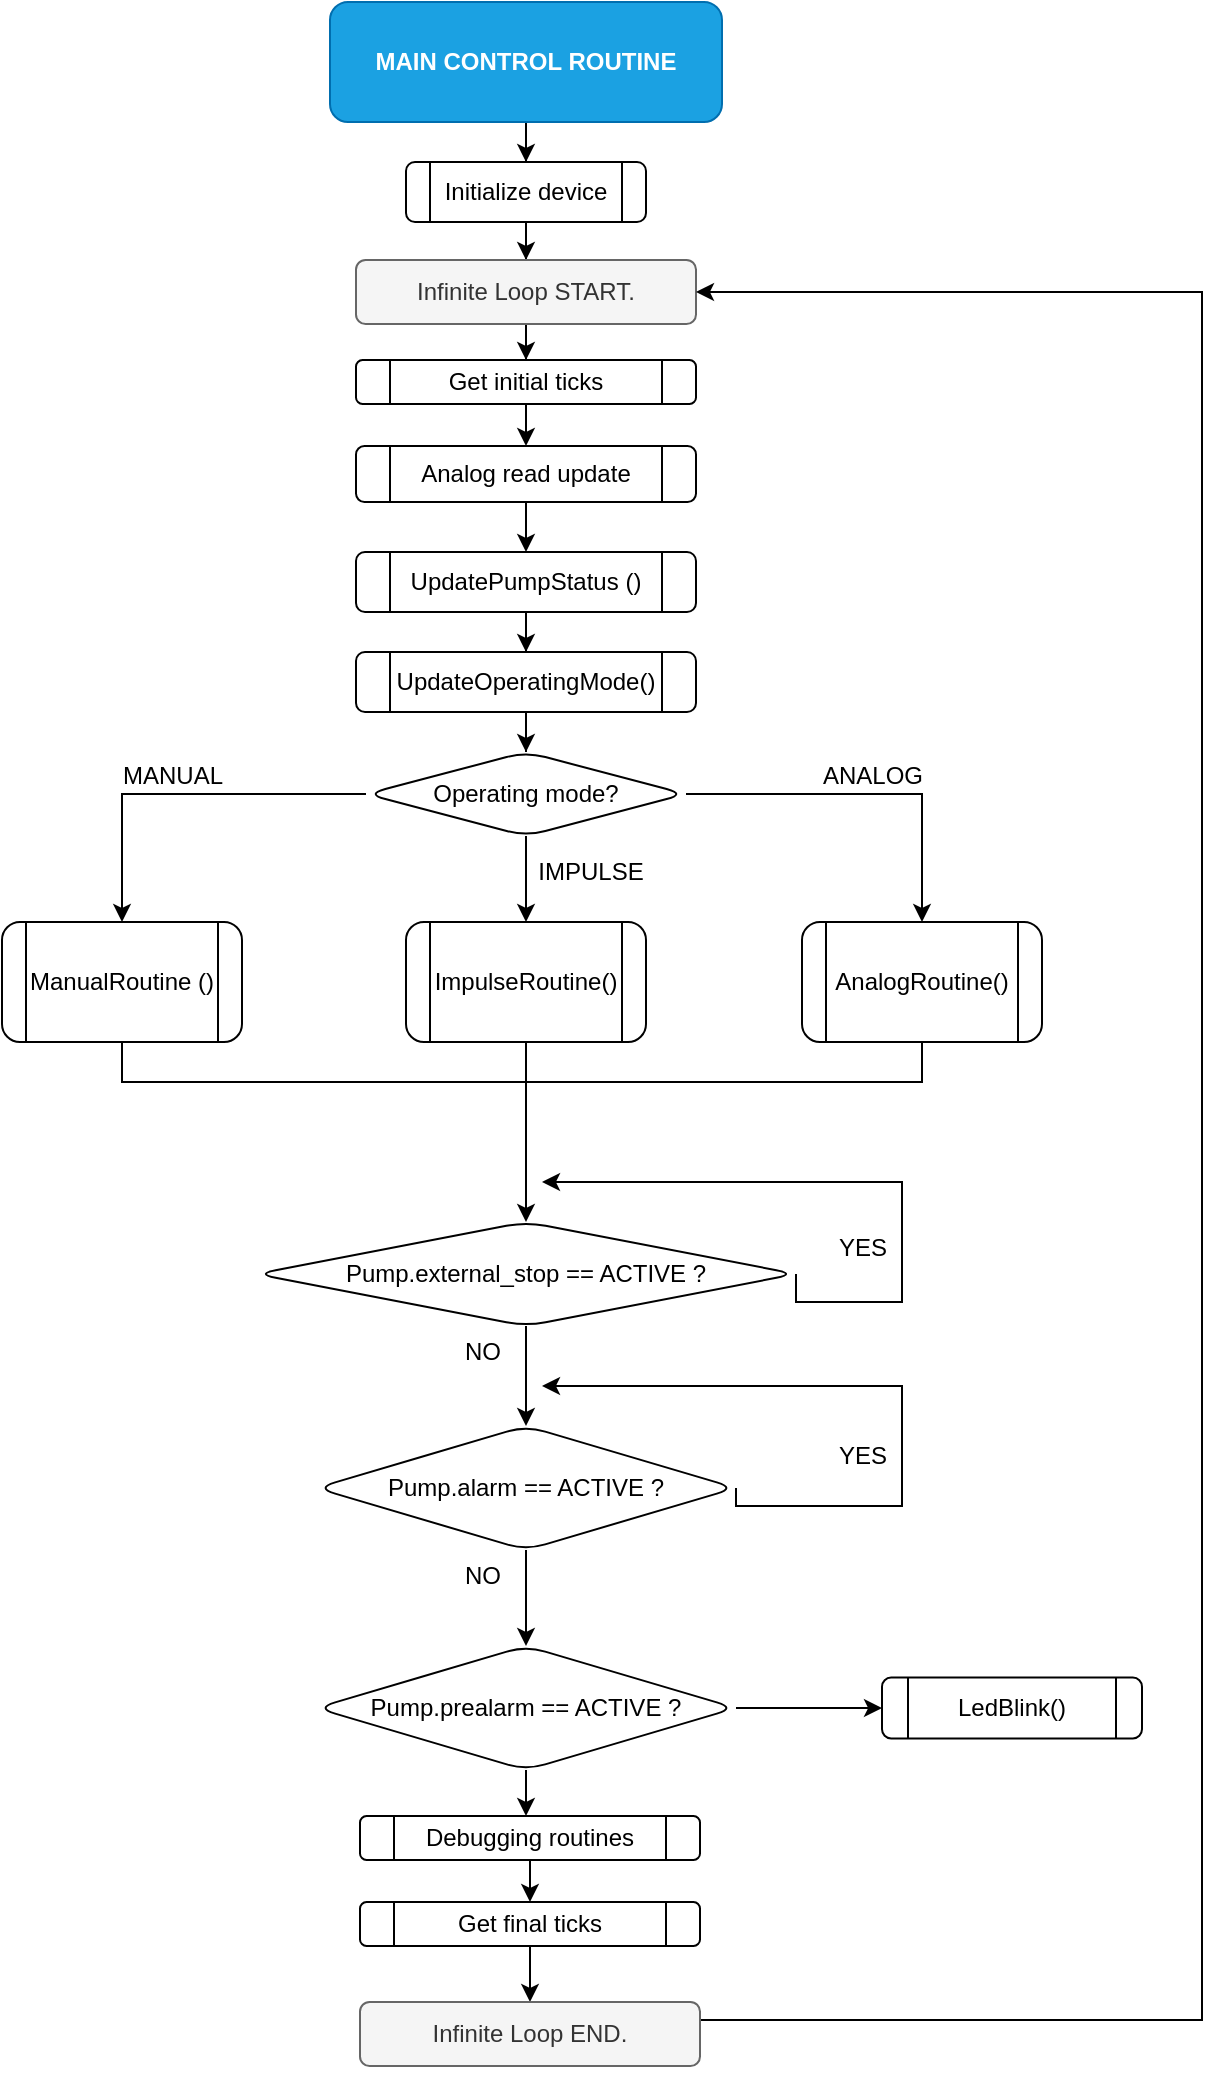 <mxfile version="24.9.1">
  <diagram name="Main_Control_Routine" id="GrvnrPJXnc8yTMUI44hV">
    <mxGraphModel dx="1434" dy="746" grid="1" gridSize="10" guides="1" tooltips="1" connect="1" arrows="1" fold="1" page="1" pageScale="1" pageWidth="827" pageHeight="1169" math="0" shadow="0">
      <root>
        <mxCell id="0" />
        <mxCell id="1" parent="0" />
        <mxCell id="hCrbw9FhNNtImvgFaIb2-7" value="" style="edgeStyle=orthogonalEdgeStyle;rounded=0;orthogonalLoop=1;jettySize=auto;html=1;" parent="1" source="hCrbw9FhNNtImvgFaIb2-1" target="hCrbw9FhNNtImvgFaIb2-6" edge="1">
          <mxGeometry relative="1" as="geometry" />
        </mxCell>
        <mxCell id="hCrbw9FhNNtImvgFaIb2-1" value="&lt;b&gt;MAIN CONTROL ROUTINE&lt;/b&gt;" style="rounded=1;whiteSpace=wrap;html=1;fillColor=#1ba1e2;strokeColor=#006EAF;fontColor=#ffffff;" parent="1" vertex="1">
          <mxGeometry x="284" y="23" width="196" height="60" as="geometry" />
        </mxCell>
        <mxCell id="hCrbw9FhNNtImvgFaIb2-11" value="" style="edgeStyle=orthogonalEdgeStyle;rounded=0;orthogonalLoop=1;jettySize=auto;html=1;" parent="1" source="hCrbw9FhNNtImvgFaIb2-6" target="hCrbw9FhNNtImvgFaIb2-10" edge="1">
          <mxGeometry relative="1" as="geometry" />
        </mxCell>
        <mxCell id="hCrbw9FhNNtImvgFaIb2-6" value="Initialize device" style="shape=process;whiteSpace=wrap;html=1;backgroundOutline=1;rounded=1;" parent="1" vertex="1">
          <mxGeometry x="322" y="103" width="120" height="30" as="geometry" />
        </mxCell>
        <mxCell id="hCrbw9FhNNtImvgFaIb2-13" value="" style="edgeStyle=orthogonalEdgeStyle;rounded=0;orthogonalLoop=1;jettySize=auto;html=1;" parent="1" source="hCrbw9FhNNtImvgFaIb2-10" target="hCrbw9FhNNtImvgFaIb2-12" edge="1">
          <mxGeometry relative="1" as="geometry" />
        </mxCell>
        <mxCell id="hCrbw9FhNNtImvgFaIb2-10" value="Infinite Loop&amp;nbsp;&lt;span style=&quot;background-color: initial;&quot;&gt;START.&lt;/span&gt;" style="rounded=1;whiteSpace=wrap;html=1;fillColor=#f5f5f5;fontColor=#333333;strokeColor=#666666;" parent="1" vertex="1">
          <mxGeometry x="297" y="152" width="170" height="32" as="geometry" />
        </mxCell>
        <mxCell id="hCrbw9FhNNtImvgFaIb2-15" value="" style="edgeStyle=orthogonalEdgeStyle;rounded=0;orthogonalLoop=1;jettySize=auto;html=1;" parent="1" source="hCrbw9FhNNtImvgFaIb2-12" target="hCrbw9FhNNtImvgFaIb2-14" edge="1">
          <mxGeometry relative="1" as="geometry" />
        </mxCell>
        <mxCell id="hCrbw9FhNNtImvgFaIb2-12" value="Get initial ticks" style="shape=process;whiteSpace=wrap;html=1;backgroundOutline=1;rounded=1;" parent="1" vertex="1">
          <mxGeometry x="297" y="202" width="170" height="22" as="geometry" />
        </mxCell>
        <mxCell id="hCrbw9FhNNtImvgFaIb2-17" value="" style="edgeStyle=orthogonalEdgeStyle;rounded=0;orthogonalLoop=1;jettySize=auto;html=1;" parent="1" source="hCrbw9FhNNtImvgFaIb2-14" target="hCrbw9FhNNtImvgFaIb2-16" edge="1">
          <mxGeometry relative="1" as="geometry" />
        </mxCell>
        <mxCell id="hCrbw9FhNNtImvgFaIb2-14" value="Analog read update" style="shape=process;whiteSpace=wrap;html=1;backgroundOutline=1;rounded=1;" parent="1" vertex="1">
          <mxGeometry x="297" y="245" width="170" height="28" as="geometry" />
        </mxCell>
        <mxCell id="hCrbw9FhNNtImvgFaIb2-21" value="" style="edgeStyle=orthogonalEdgeStyle;rounded=0;orthogonalLoop=1;jettySize=auto;html=1;" parent="1" source="hCrbw9FhNNtImvgFaIb2-16" target="hCrbw9FhNNtImvgFaIb2-20" edge="1">
          <mxGeometry relative="1" as="geometry" />
        </mxCell>
        <mxCell id="hCrbw9FhNNtImvgFaIb2-16" value="UpdatePumpStatus ()" style="shape=process;whiteSpace=wrap;html=1;backgroundOutline=1;rounded=1;" parent="1" vertex="1">
          <mxGeometry x="297" y="298" width="170" height="30" as="geometry" />
        </mxCell>
        <mxCell id="hCrbw9FhNNtImvgFaIb2-23" value="" style="edgeStyle=orthogonalEdgeStyle;rounded=0;orthogonalLoop=1;jettySize=auto;html=1;" parent="1" source="hCrbw9FhNNtImvgFaIb2-20" target="hCrbw9FhNNtImvgFaIb2-22" edge="1">
          <mxGeometry relative="1" as="geometry" />
        </mxCell>
        <mxCell id="hCrbw9FhNNtImvgFaIb2-20" value="UpdateOperatingMode()" style="shape=process;whiteSpace=wrap;html=1;backgroundOutline=1;rounded=1;" parent="1" vertex="1">
          <mxGeometry x="297" y="348" width="170" height="30" as="geometry" />
        </mxCell>
        <mxCell id="hCrbw9FhNNtImvgFaIb2-27" value="" style="edgeStyle=orthogonalEdgeStyle;rounded=0;orthogonalLoop=1;jettySize=auto;html=1;" parent="1" source="hCrbw9FhNNtImvgFaIb2-22" target="hCrbw9FhNNtImvgFaIb2-26" edge="1">
          <mxGeometry relative="1" as="geometry" />
        </mxCell>
        <mxCell id="hCrbw9FhNNtImvgFaIb2-31" value="" style="edgeStyle=orthogonalEdgeStyle;rounded=0;orthogonalLoop=1;jettySize=auto;html=1;" parent="1" source="hCrbw9FhNNtImvgFaIb2-22" target="hCrbw9FhNNtImvgFaIb2-30" edge="1">
          <mxGeometry relative="1" as="geometry" />
        </mxCell>
        <mxCell id="hCrbw9FhNNtImvgFaIb2-33" value="" style="edgeStyle=orthogonalEdgeStyle;rounded=0;orthogonalLoop=1;jettySize=auto;html=1;" parent="1" source="hCrbw9FhNNtImvgFaIb2-22" target="hCrbw9FhNNtImvgFaIb2-32" edge="1">
          <mxGeometry relative="1" as="geometry" />
        </mxCell>
        <mxCell id="hCrbw9FhNNtImvgFaIb2-22" value="Operating mode?" style="rhombus;whiteSpace=wrap;html=1;rounded=1;" parent="1" vertex="1">
          <mxGeometry x="302" y="398" width="160" height="42" as="geometry" />
        </mxCell>
        <mxCell id="hCrbw9FhNNtImvgFaIb2-47" style="edgeStyle=orthogonalEdgeStyle;rounded=0;orthogonalLoop=1;jettySize=auto;html=1;exitX=0.5;exitY=1;exitDx=0;exitDy=0;endArrow=none;endFill=0;" parent="1" source="hCrbw9FhNNtImvgFaIb2-26" edge="1">
          <mxGeometry relative="1" as="geometry">
            <mxPoint x="380" y="563" as="targetPoint" />
            <Array as="points">
              <mxPoint x="180" y="563" />
              <mxPoint x="380" y="563" />
            </Array>
          </mxGeometry>
        </mxCell>
        <mxCell id="hCrbw9FhNNtImvgFaIb2-26" value="ManualRoutine ()" style="shape=process;whiteSpace=wrap;html=1;backgroundOutline=1;rounded=1;" parent="1" vertex="1">
          <mxGeometry x="120" y="483" width="120" height="60" as="geometry" />
        </mxCell>
        <mxCell id="hCrbw9FhNNtImvgFaIb2-48" style="edgeStyle=orthogonalEdgeStyle;rounded=0;orthogonalLoop=1;jettySize=auto;html=1;exitX=0.5;exitY=1;exitDx=0;exitDy=0;endArrow=none;endFill=0;" parent="1" source="hCrbw9FhNNtImvgFaIb2-30" edge="1">
          <mxGeometry relative="1" as="geometry">
            <mxPoint x="380" y="563" as="targetPoint" />
            <Array as="points">
              <mxPoint x="580" y="563" />
              <mxPoint x="391" y="563" />
            </Array>
          </mxGeometry>
        </mxCell>
        <mxCell id="hCrbw9FhNNtImvgFaIb2-30" value="AnalogRoutine()" style="shape=process;whiteSpace=wrap;html=1;backgroundOutline=1;rounded=1;" parent="1" vertex="1">
          <mxGeometry x="520" y="483" width="120" height="60" as="geometry" />
        </mxCell>
        <mxCell id="hCrbw9FhNNtImvgFaIb2-42" style="edgeStyle=orthogonalEdgeStyle;rounded=0;orthogonalLoop=1;jettySize=auto;html=1;exitX=0.5;exitY=1;exitDx=0;exitDy=0;entryX=0.5;entryY=0;entryDx=0;entryDy=0;" parent="1" source="hCrbw9FhNNtImvgFaIb2-32" target="hCrbw9FhNNtImvgFaIb2-38" edge="1">
          <mxGeometry relative="1" as="geometry" />
        </mxCell>
        <mxCell id="hCrbw9FhNNtImvgFaIb2-32" value="ImpulseRoutine()" style="shape=process;whiteSpace=wrap;html=1;backgroundOutline=1;rounded=1;" parent="1" vertex="1">
          <mxGeometry x="322" y="483" width="120" height="60" as="geometry" />
        </mxCell>
        <mxCell id="hCrbw9FhNNtImvgFaIb2-34" value="MANUAL" style="text;html=1;align=center;verticalAlign=middle;resizable=0;points=[];autosize=1;strokeColor=none;fillColor=none;" parent="1" vertex="1">
          <mxGeometry x="170" y="395" width="70" height="30" as="geometry" />
        </mxCell>
        <mxCell id="hCrbw9FhNNtImvgFaIb2-35" value="ANALOG" style="text;html=1;align=center;verticalAlign=middle;resizable=0;points=[];autosize=1;strokeColor=none;fillColor=none;" parent="1" vertex="1">
          <mxGeometry x="520" y="395" width="70" height="30" as="geometry" />
        </mxCell>
        <mxCell id="hCrbw9FhNNtImvgFaIb2-36" value="IMPULSE" style="text;html=1;align=center;verticalAlign=middle;resizable=0;points=[];autosize=1;strokeColor=none;fillColor=none;" parent="1" vertex="1">
          <mxGeometry x="374" y="443" width="80" height="30" as="geometry" />
        </mxCell>
        <mxCell id="hCrbw9FhNNtImvgFaIb2-49" style="edgeStyle=orthogonalEdgeStyle;rounded=0;orthogonalLoop=1;jettySize=auto;html=1;exitX=1;exitY=0.5;exitDx=0;exitDy=0;" parent="1" source="hCrbw9FhNNtImvgFaIb2-38" edge="1">
          <mxGeometry relative="1" as="geometry">
            <mxPoint x="390" y="613" as="targetPoint" />
            <Array as="points">
              <mxPoint x="570" y="673" />
              <mxPoint x="570" y="613" />
            </Array>
          </mxGeometry>
        </mxCell>
        <mxCell id="hCrbw9FhNNtImvgFaIb2-53" value="" style="edgeStyle=orthogonalEdgeStyle;rounded=0;orthogonalLoop=1;jettySize=auto;html=1;" parent="1" source="hCrbw9FhNNtImvgFaIb2-38" target="hCrbw9FhNNtImvgFaIb2-52" edge="1">
          <mxGeometry relative="1" as="geometry" />
        </mxCell>
        <mxCell id="hCrbw9FhNNtImvgFaIb2-38" value="Pump.external_stop == ACTIVE ?" style="rhombus;whiteSpace=wrap;html=1;rounded=1;" parent="1" vertex="1">
          <mxGeometry x="247" y="633" width="270" height="52" as="geometry" />
        </mxCell>
        <mxCell id="hCrbw9FhNNtImvgFaIb2-50" value="YES" style="text;html=1;align=center;verticalAlign=middle;resizable=0;points=[];autosize=1;strokeColor=none;fillColor=none;" parent="1" vertex="1">
          <mxGeometry x="525" y="631" width="50" height="30" as="geometry" />
        </mxCell>
        <mxCell id="hCrbw9FhNNtImvgFaIb2-54" style="edgeStyle=orthogonalEdgeStyle;rounded=0;orthogonalLoop=1;jettySize=auto;html=1;exitX=1;exitY=0.5;exitDx=0;exitDy=0;" parent="1" source="hCrbw9FhNNtImvgFaIb2-52" edge="1">
          <mxGeometry relative="1" as="geometry">
            <mxPoint x="390" y="715" as="targetPoint" />
            <Array as="points">
              <mxPoint x="570" y="775" />
              <mxPoint x="570" y="715" />
            </Array>
          </mxGeometry>
        </mxCell>
        <mxCell id="hCrbw9FhNNtImvgFaIb2-59" style="edgeStyle=orthogonalEdgeStyle;rounded=0;orthogonalLoop=1;jettySize=auto;html=1;exitX=0.5;exitY=1;exitDx=0;exitDy=0;entryX=0.5;entryY=0;entryDx=0;entryDy=0;" parent="1" source="hCrbw9FhNNtImvgFaIb2-52" target="hCrbw9FhNNtImvgFaIb2-58" edge="1">
          <mxGeometry relative="1" as="geometry" />
        </mxCell>
        <mxCell id="hCrbw9FhNNtImvgFaIb2-52" value="Pump.alarm == ACTIVE ?" style="rhombus;whiteSpace=wrap;html=1;rounded=1;" parent="1" vertex="1">
          <mxGeometry x="277" y="735" width="210" height="62" as="geometry" />
        </mxCell>
        <mxCell id="hCrbw9FhNNtImvgFaIb2-55" value="YES" style="text;html=1;align=center;verticalAlign=middle;resizable=0;points=[];autosize=1;strokeColor=none;fillColor=none;" parent="1" vertex="1">
          <mxGeometry x="525" y="735" width="50" height="30" as="geometry" />
        </mxCell>
        <mxCell id="hCrbw9FhNNtImvgFaIb2-56" value="NO" style="text;html=1;align=center;verticalAlign=middle;resizable=0;points=[];autosize=1;strokeColor=none;fillColor=none;" parent="1" vertex="1">
          <mxGeometry x="340" y="683" width="40" height="30" as="geometry" />
        </mxCell>
        <mxCell id="hCrbw9FhNNtImvgFaIb2-63" value="" style="edgeStyle=orthogonalEdgeStyle;rounded=0;orthogonalLoop=1;jettySize=auto;html=1;" parent="1" source="hCrbw9FhNNtImvgFaIb2-58" target="hCrbw9FhNNtImvgFaIb2-62" edge="1">
          <mxGeometry relative="1" as="geometry" />
        </mxCell>
        <mxCell id="hCrbw9FhNNtImvgFaIb2-71" style="edgeStyle=orthogonalEdgeStyle;rounded=0;orthogonalLoop=1;jettySize=auto;html=1;" parent="1" source="hCrbw9FhNNtImvgFaIb2-58" edge="1">
          <mxGeometry relative="1" as="geometry">
            <mxPoint x="382" y="930" as="targetPoint" />
          </mxGeometry>
        </mxCell>
        <mxCell id="hCrbw9FhNNtImvgFaIb2-58" value="Pump.prealarm == ACTIVE ?" style="rhombus;whiteSpace=wrap;html=1;rounded=1;" parent="1" vertex="1">
          <mxGeometry x="277" y="845" width="210" height="62" as="geometry" />
        </mxCell>
        <mxCell id="hCrbw9FhNNtImvgFaIb2-60" value="NO" style="text;html=1;align=center;verticalAlign=middle;resizable=0;points=[];autosize=1;strokeColor=none;fillColor=none;" parent="1" vertex="1">
          <mxGeometry x="340" y="795" width="40" height="30" as="geometry" />
        </mxCell>
        <mxCell id="hCrbw9FhNNtImvgFaIb2-62" value="LedBlink()" style="shape=process;whiteSpace=wrap;html=1;backgroundOutline=1;rounded=1;" parent="1" vertex="1">
          <mxGeometry x="560" y="860.75" width="130" height="30.5" as="geometry" />
        </mxCell>
        <mxCell id="hCrbw9FhNNtImvgFaIb2-67" style="edgeStyle=orthogonalEdgeStyle;rounded=0;orthogonalLoop=1;jettySize=auto;html=1;exitX=0.5;exitY=1;exitDx=0;exitDy=0;entryX=0.5;entryY=0;entryDx=0;entryDy=0;" parent="1" source="hCrbw9FhNNtImvgFaIb2-64" target="hCrbw9FhNNtImvgFaIb2-66" edge="1">
          <mxGeometry relative="1" as="geometry" />
        </mxCell>
        <mxCell id="hCrbw9FhNNtImvgFaIb2-64" value="Get final ticks" style="shape=process;whiteSpace=wrap;html=1;backgroundOutline=1;rounded=1;" parent="1" vertex="1">
          <mxGeometry x="299" y="973" width="170" height="22" as="geometry" />
        </mxCell>
        <mxCell id="hCrbw9FhNNtImvgFaIb2-68" style="edgeStyle=orthogonalEdgeStyle;rounded=0;orthogonalLoop=1;jettySize=auto;html=1;exitX=0.5;exitY=1;exitDx=0;exitDy=0;entryX=1;entryY=0.5;entryDx=0;entryDy=0;" parent="1" source="hCrbw9FhNNtImvgFaIb2-66" target="hCrbw9FhNNtImvgFaIb2-10" edge="1">
          <mxGeometry relative="1" as="geometry">
            <Array as="points">
              <mxPoint x="382" y="1032" />
              <mxPoint x="720" y="1032" />
              <mxPoint x="720" y="168" />
            </Array>
          </mxGeometry>
        </mxCell>
        <mxCell id="hCrbw9FhNNtImvgFaIb2-66" value="Infinite Loop END&lt;span style=&quot;background-color: initial;&quot;&gt;.&lt;/span&gt;" style="rounded=1;whiteSpace=wrap;html=1;fillColor=#f5f5f5;fontColor=#333333;strokeColor=#666666;" parent="1" vertex="1">
          <mxGeometry x="299" y="1023" width="170" height="32" as="geometry" />
        </mxCell>
        <mxCell id="hCrbw9FhNNtImvgFaIb2-73" style="edgeStyle=orthogonalEdgeStyle;rounded=0;orthogonalLoop=1;jettySize=auto;html=1;exitX=0.5;exitY=1;exitDx=0;exitDy=0;entryX=0.5;entryY=0;entryDx=0;entryDy=0;" parent="1" source="hCrbw9FhNNtImvgFaIb2-72" target="hCrbw9FhNNtImvgFaIb2-64" edge="1">
          <mxGeometry relative="1" as="geometry" />
        </mxCell>
        <mxCell id="hCrbw9FhNNtImvgFaIb2-72" value="Debugging routines" style="shape=process;whiteSpace=wrap;html=1;backgroundOutline=1;rounded=1;" parent="1" vertex="1">
          <mxGeometry x="299" y="930" width="170" height="22" as="geometry" />
        </mxCell>
      </root>
    </mxGraphModel>
  </diagram>
</mxfile>
